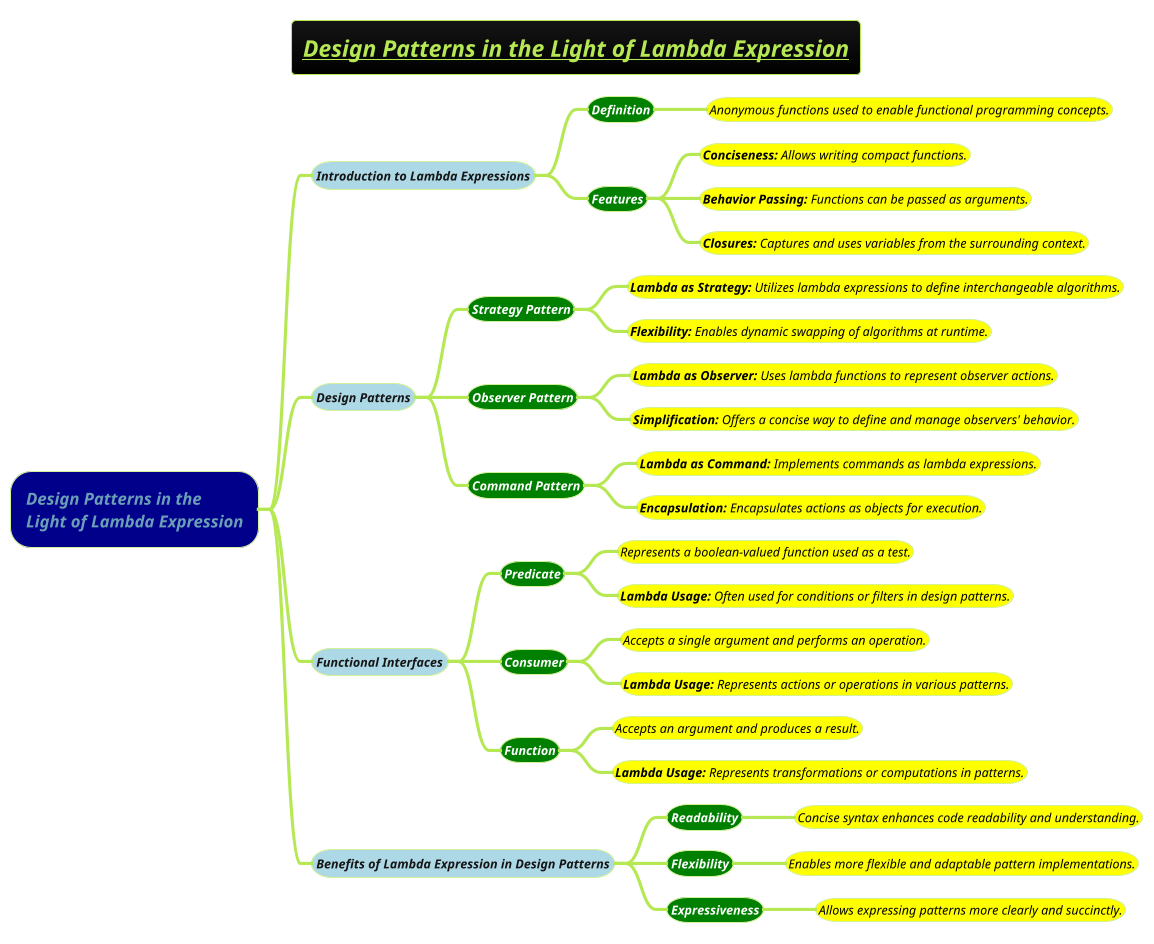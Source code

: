 @startmindmap
title =<i><b><u><size:18>Design Patterns in the Light of Lambda Expression
!theme hacker

*[#darkblue] <i>Design Patterns in the \n<i>Light of Lambda Expression
**[#lightblue] <i><color #blac><size:12>Introduction to Lambda Expressions
***[#green] <b><i><color #white><size:12>Definition
****[#yellow] <i><color #black><size:12>Anonymous functions used to enable functional programming concepts.
***[#green] <b><i><color #white><size:12>Features
****[#yellow] <i><color #black><size:12>**Conciseness: **Allows writing compact functions.
****[#yellow] <i><color #black><size:12>**Behavior Passing:** Functions can be passed as arguments.
****[#yellow] <i><color #black><size:12>**Closures: **Captures and uses variables from the surrounding context.
**[#lightblue] <i><color #blac><size:12>Design Patterns
***[#green] <b><i><color #white><size:12>Strategy Pattern
****[#yellow] <i><color #black><size:12>**Lambda as Strategy:** Utilizes lambda expressions to define interchangeable algorithms.
****[#yellow] <i><color #black><size:12>**Flexibility:** Enables dynamic swapping of algorithms at runtime.
***[#green] <b><i><color #white><size:12>Observer Pattern
****[#yellow] <i><color #black><size:12>**Lambda as Observer:** Uses lambda functions to represent observer actions.
****[#yellow] <i><color #black><size:12>**Simplification:** Offers a concise way to define and manage observers' behavior.
***[#green] <b><i><color #white><size:12>Command Pattern
****[#yellow] <i><color #black><size:12>**Lambda as Command:** Implements commands as lambda expressions.
****[#yellow] <i><color #black><size:12>**Encapsulation:** Encapsulates actions as objects for execution.
**[#lightblue] <i><color #blac><size:12>Functional Interfaces
***[#green] <b><i><color #white><size:12>Predicate
****[#yellow] <i><color #black><size:12>Represents a boolean-valued function used as a test.
****[#yellow] <i><color #black><size:12>**Lambda Usage:** Often used for conditions or filters in design patterns.
***[#green] <b><i><color #white><size:12>Consumer
****[#yellow] <i><color #black><size:12>Accepts a single argument and performs an operation.
****[#yellow] <i><color #black><size:12>**Lambda Usage:** Represents actions or operations in various patterns.
***[#green] <b><i><color #white><size:12>Function
****[#yellow] <i><color #black><size:12>Accepts an argument and produces a result.
****[#yellow] <i><color #black><size:12>**Lambda Usage:** Represents transformations or computations in patterns.
**[#lightblue] <i><color #blac><size:12>Benefits of Lambda Expression in Design Patterns
***[#green] <b><i><color #white><size:12>Readability
****[#yellow] <i><color #black><size:12>Concise syntax enhances code readability and understanding.
***[#green] <b><i><color #white><size:12>Flexibility
****[#yellow] <i><color #black><size:12>Enables more flexible and adaptable pattern implementations.
***[#green] <b><i><color #white><size:12>Expressiveness
****[#yellow] <i><color #black><size:12>Allows expressing patterns more clearly and succinctly.
@endmindmap

